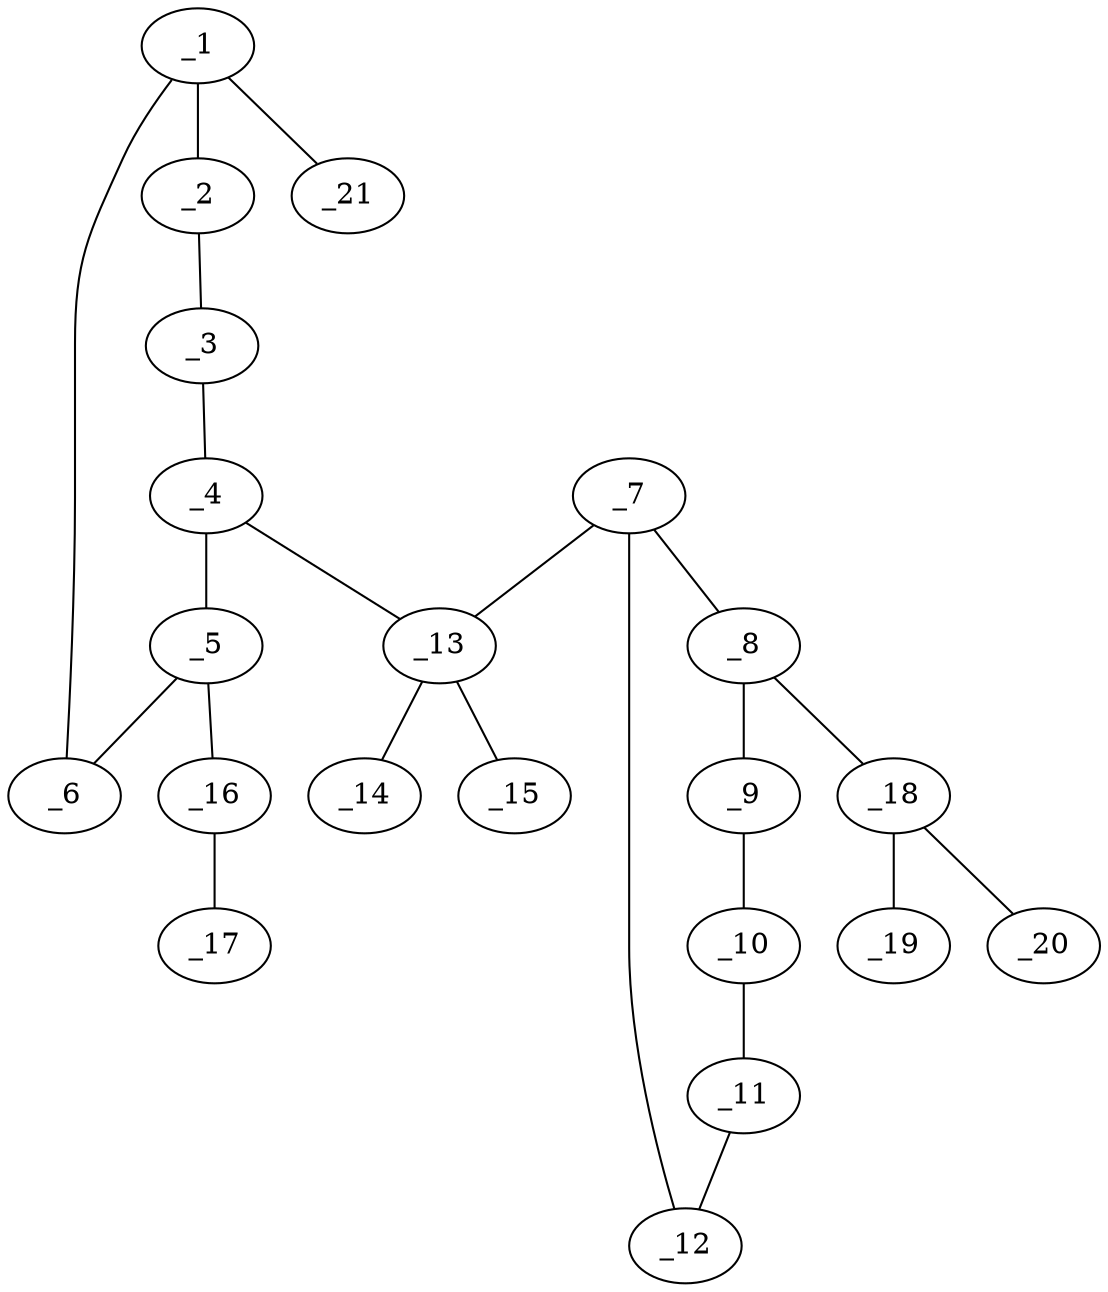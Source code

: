 graph molid671291 {
	_1	 [charge=0,
		chem=1,
		symbol="C  ",
		x="4.5981",
		y="-2.5"];
	_2	 [charge=0,
		chem=1,
		symbol="C  ",
		x="5.4641",
		y="-2"];
	_1 -- _2	 [valence=1];
	_6	 [charge=0,
		chem=1,
		symbol="C  ",
		x="3.732",
		y="-2"];
	_1 -- _6	 [valence=2];
	_21	 [charge=0,
		chem=1,
		symbol="C  ",
		x="4.5981",
		y="-3.5"];
	_1 -- _21	 [valence=1];
	_3	 [charge=0,
		chem=1,
		symbol="C  ",
		x="5.4641",
		y="-1"];
	_2 -- _3	 [valence=2];
	_4	 [charge=0,
		chem=1,
		symbol="C  ",
		x="4.5981",
		y="-0.5"];
	_3 -- _4	 [valence=1];
	_5	 [charge=0,
		chem=1,
		symbol="C  ",
		x="3.7321",
		y="-1"];
	_4 -- _5	 [valence=2];
	_13	 [charge=0,
		chem=5,
		symbol="S  ",
		x="4.5981",
		y="0.5"];
	_4 -- _13	 [valence=1];
	_5 -- _6	 [valence=1];
	_16	 [charge=0,
		chem=4,
		symbol="N  ",
		x="2.866",
		y="-0.5"];
	_5 -- _16	 [valence=1];
	_7	 [charge=0,
		chem=1,
		symbol="C  ",
		x="4.5981",
		y="1.5"];
	_8	 [charge=0,
		chem=1,
		symbol="C  ",
		x="3.7321",
		y=2];
	_7 -- _8	 [valence=1];
	_12	 [charge=0,
		chem=1,
		symbol="C  ",
		x="5.4641",
		y=2];
	_7 -- _12	 [valence=2];
	_7 -- _13	 [valence=1];
	_9	 [charge=0,
		chem=1,
		symbol="C  ",
		x="3.7321",
		y=3];
	_8 -- _9	 [valence=2];
	_18	 [charge=1,
		chem=4,
		symbol="N  ",
		x="2.866",
		y="1.5"];
	_8 -- _18	 [valence=1];
	_10	 [charge=0,
		chem=1,
		symbol="C  ",
		x="4.5981",
		y="3.5"];
	_9 -- _10	 [valence=1];
	_11	 [charge=0,
		chem=1,
		symbol="C  ",
		x="5.4641",
		y=3];
	_10 -- _11	 [valence=2];
	_11 -- _12	 [valence=1];
	_14	 [charge=0,
		chem=2,
		symbol="O  ",
		x="5.5981",
		y="0.5"];
	_13 -- _14	 [valence=2];
	_15	 [charge=0,
		chem=2,
		symbol="O  ",
		x="3.5981",
		y="0.5"];
	_13 -- _15	 [valence=2];
	_17	 [charge=0,
		chem=1,
		symbol="C  ",
		x=2,
		y="-1"];
	_16 -- _17	 [valence=1];
	_19	 [charge=0,
		chem=2,
		symbol="O  ",
		x=2,
		y=2];
	_18 -- _19	 [valence=2];
	_20	 [charge="-1",
		chem=2,
		symbol="O  ",
		x="2.866",
		y="0.5"];
	_18 -- _20	 [valence=1];
}
